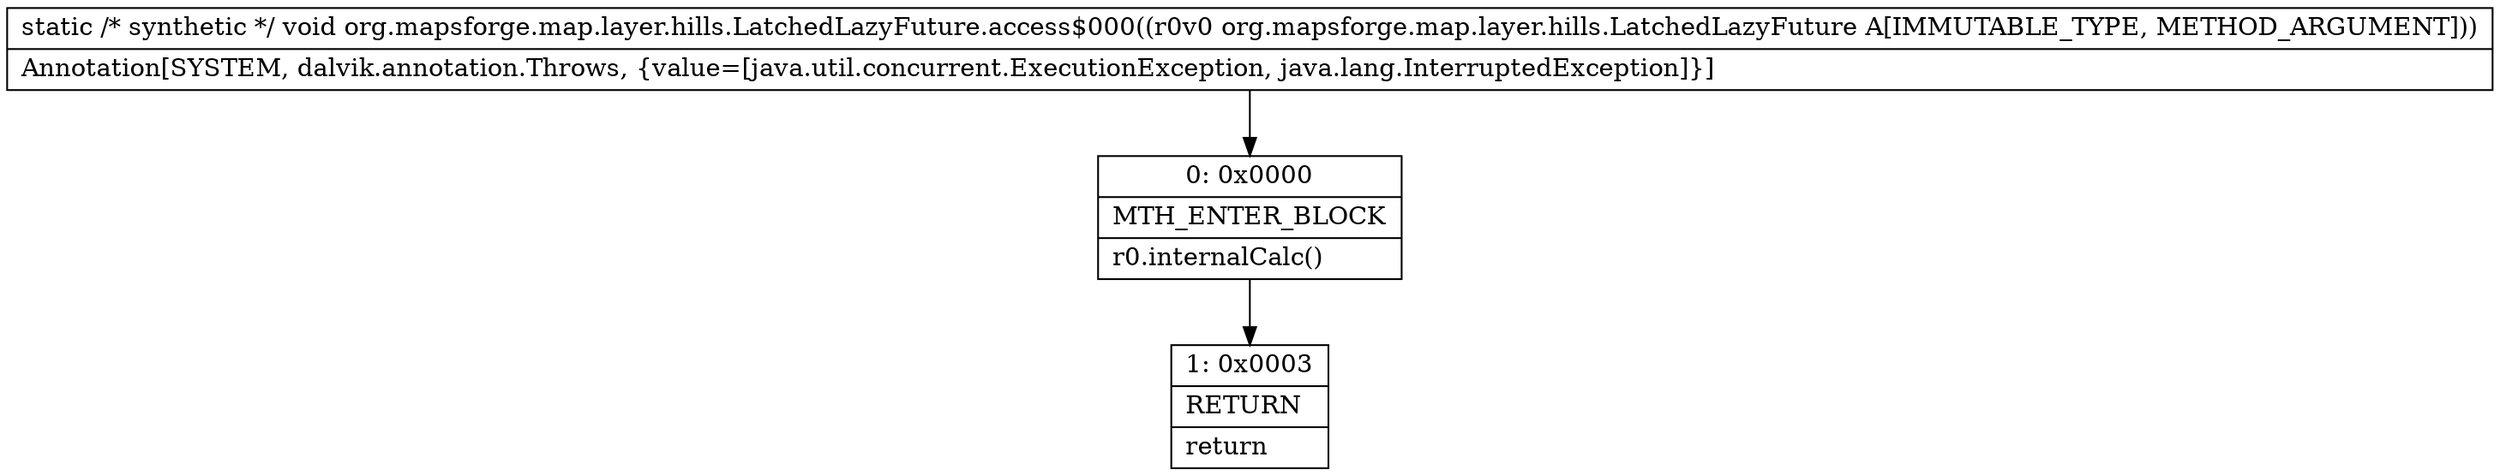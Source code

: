 digraph "CFG fororg.mapsforge.map.layer.hills.LatchedLazyFuture.access$000(Lorg\/mapsforge\/map\/layer\/hills\/LatchedLazyFuture;)V" {
Node_0 [shape=record,label="{0\:\ 0x0000|MTH_ENTER_BLOCK\l|r0.internalCalc()\l}"];
Node_1 [shape=record,label="{1\:\ 0x0003|RETURN\l|return\l}"];
MethodNode[shape=record,label="{static \/* synthetic *\/ void org.mapsforge.map.layer.hills.LatchedLazyFuture.access$000((r0v0 org.mapsforge.map.layer.hills.LatchedLazyFuture A[IMMUTABLE_TYPE, METHOD_ARGUMENT]))  | Annotation[SYSTEM, dalvik.annotation.Throws, \{value=[java.util.concurrent.ExecutionException, java.lang.InterruptedException]\}]\l}"];
MethodNode -> Node_0;
Node_0 -> Node_1;
}


